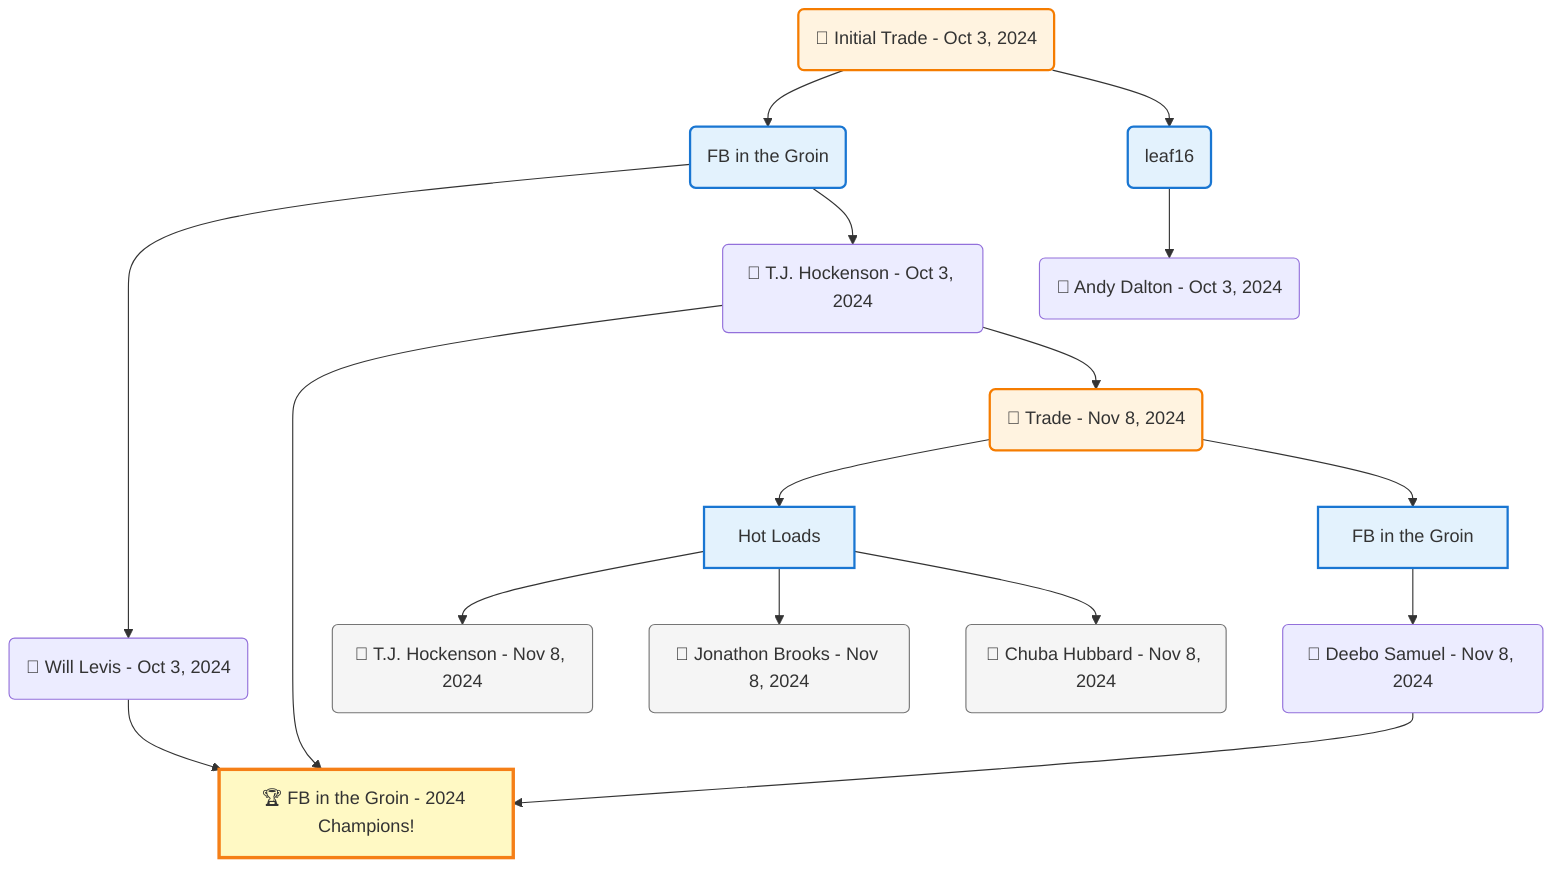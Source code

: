 flowchart TD

    TRADE_MAIN("🔄 Initial Trade - Oct 3, 2024")
    TEAM_1("FB in the Groin")
    TEAM_2("leaf16")
    NODE_e2907b17-adfb-4c09-adb0-2782040aee2b("🔄 Will Levis - Oct 3, 2024")
    CHAMP_f483ecf1-cd17-4991-854b-e52dfc957b45_2024["🏆 FB in the Groin - 2024 Champions!"]
    NODE_1b8dd640-21fc-42b1-9108-3d999c90067f("🔄 T.J. Hockenson - Oct 3, 2024")
    TRADE_cd4b66da-5ead-4972-a2db-15f8396d4b26_3("🔄 Trade - Nov 8, 2024")
    TEAM_8e9f18ff-62c3-40e8-bb10-32f74cf4ee33_4["Hot Loads"]
    NODE_cca3d8c5-6676-443a-a4fc-ec20ffebb111("🔄 T.J. Hockenson - Nov 8, 2024")
    NODE_55efec5c-40f0-4eac-aa39-112ecf0d4fdd("🔄 Jonathon Brooks - Nov 8, 2024")
    NODE_b6e6d0e1-32a1-4006-964b-12909aabe3dc("🔄 Chuba Hubbard - Nov 8, 2024")
    TEAM_f483ecf1-cd17-4991-854b-e52dfc957b45_5["FB in the Groin"]
    NODE_f2e1bb09-d8ba-407c-b875-729b1093b622("🔄 Deebo Samuel - Nov 8, 2024")
    NODE_83daa455-0c86-4f49-a0a0-f3440d4f75c9("🔄 Andy Dalton - Oct 3, 2024")

    TRADE_MAIN --> TEAM_1
    TRADE_MAIN --> TEAM_2
    TEAM_1 --> NODE_e2907b17-adfb-4c09-adb0-2782040aee2b
    NODE_e2907b17-adfb-4c09-adb0-2782040aee2b --> CHAMP_f483ecf1-cd17-4991-854b-e52dfc957b45_2024
    TEAM_1 --> NODE_1b8dd640-21fc-42b1-9108-3d999c90067f
    NODE_1b8dd640-21fc-42b1-9108-3d999c90067f --> CHAMP_f483ecf1-cd17-4991-854b-e52dfc957b45_2024
    NODE_1b8dd640-21fc-42b1-9108-3d999c90067f --> TRADE_cd4b66da-5ead-4972-a2db-15f8396d4b26_3
    TRADE_cd4b66da-5ead-4972-a2db-15f8396d4b26_3 --> TEAM_8e9f18ff-62c3-40e8-bb10-32f74cf4ee33_4
    TEAM_8e9f18ff-62c3-40e8-bb10-32f74cf4ee33_4 --> NODE_cca3d8c5-6676-443a-a4fc-ec20ffebb111
    TEAM_8e9f18ff-62c3-40e8-bb10-32f74cf4ee33_4 --> NODE_55efec5c-40f0-4eac-aa39-112ecf0d4fdd
    TEAM_8e9f18ff-62c3-40e8-bb10-32f74cf4ee33_4 --> NODE_b6e6d0e1-32a1-4006-964b-12909aabe3dc
    TRADE_cd4b66da-5ead-4972-a2db-15f8396d4b26_3 --> TEAM_f483ecf1-cd17-4991-854b-e52dfc957b45_5
    TEAM_f483ecf1-cd17-4991-854b-e52dfc957b45_5 --> NODE_f2e1bb09-d8ba-407c-b875-729b1093b622
    NODE_f2e1bb09-d8ba-407c-b875-729b1093b622 --> CHAMP_f483ecf1-cd17-4991-854b-e52dfc957b45_2024
    TEAM_2 --> NODE_83daa455-0c86-4f49-a0a0-f3440d4f75c9

    %% Node styling
    classDef teamNode fill:#e3f2fd,stroke:#1976d2,stroke-width:2px
    classDef tradeNode fill:#fff3e0,stroke:#f57c00,stroke-width:2px
    classDef playerNode fill:#f3e5f5,stroke:#7b1fa2,stroke-width:1px
    classDef nonRootPlayerNode fill:#f5f5f5,stroke:#757575,stroke-width:1px
    classDef endNode fill:#ffebee,stroke:#c62828,stroke-width:2px
    classDef waiverNode fill:#e8f5e8,stroke:#388e3c,stroke-width:2px
    classDef championshipNode fill:#fff9c4,stroke:#f57f17,stroke-width:3px

    class TEAM_1,TEAM_2,TEAM_8e9f18ff-62c3-40e8-bb10-32f74cf4ee33_4,TEAM_f483ecf1-cd17-4991-854b-e52dfc957b45_5 teamNode
    class CHAMP_f483ecf1-cd17-4991-854b-e52dfc957b45_2024 championshipNode
    class NODE_cca3d8c5-6676-443a-a4fc-ec20ffebb111,NODE_55efec5c-40f0-4eac-aa39-112ecf0d4fdd,NODE_b6e6d0e1-32a1-4006-964b-12909aabe3dc nonRootPlayerNode
    class TRADE_MAIN,TRADE_cd4b66da-5ead-4972-a2db-15f8396d4b26_3 tradeNode